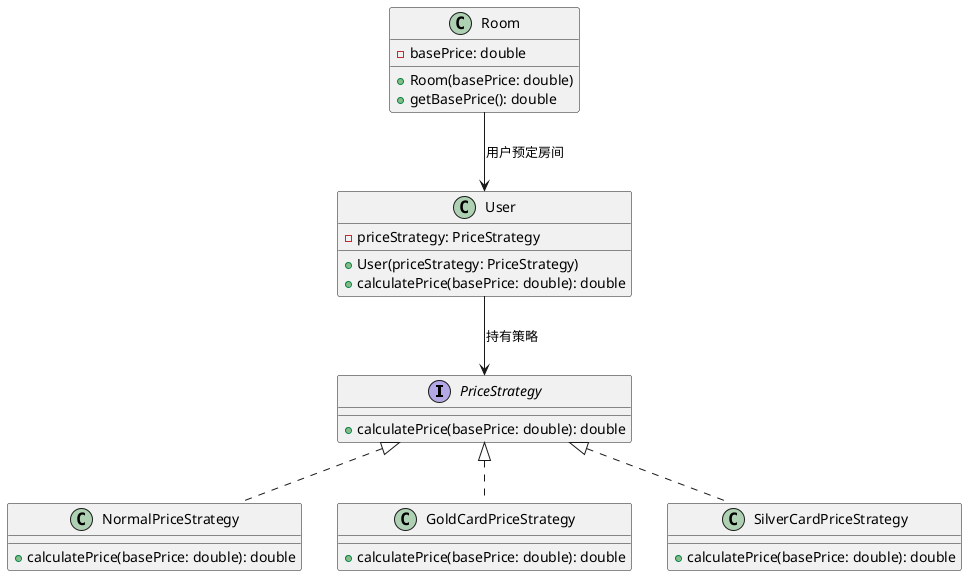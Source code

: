 @startuml
' 设置默认语言为Java
!define LANGUAGE java

' 房价策略接口
interface PriceStrategy {
  + calculatePrice(basePrice: double): double
}

' 具体策略类：普通用户，按全价计算
class NormalPriceStrategy implements PriceStrategy {
  + calculatePrice(basePrice: double): double
}

' 具体策略类：金卡用户，8折
class GoldCardPriceStrategy implements PriceStrategy {
  + calculatePrice(basePrice: double): double
}

' 具体策略类：银卡用户，9折
class SilverCardPriceStrategy implements PriceStrategy {
  + calculatePrice(basePrice: double): double
}

' 用户类，持有一个策略对象
class User {
  - priceStrategy: PriceStrategy
  + User(priceStrategy: PriceStrategy)
  + calculatePrice(basePrice: double): double
}

' 房间类，用于表示酒店的房间
class Room {
  - basePrice: double
  + Room(basePrice: double)
  + getBasePrice(): double
}

User --> PriceStrategy : 持有策略
Room --> User : 用户预定房间
@enduml
